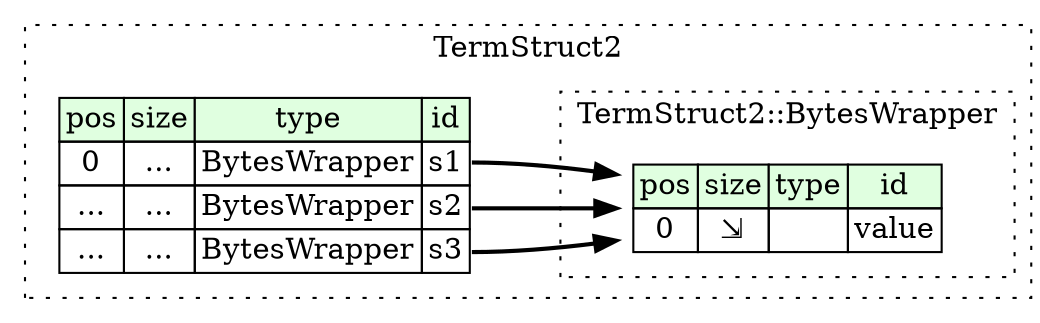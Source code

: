 digraph {
	rankdir=LR;
	node [shape=plaintext];
	subgraph cluster__term_struct2 {
		label="TermStruct2";
		graph[style=dotted];

		term_struct2__seq [label=<<TABLE BORDER="0" CELLBORDER="1" CELLSPACING="0">
			<TR><TD BGCOLOR="#E0FFE0">pos</TD><TD BGCOLOR="#E0FFE0">size</TD><TD BGCOLOR="#E0FFE0">type</TD><TD BGCOLOR="#E0FFE0">id</TD></TR>
			<TR><TD PORT="s1_pos">0</TD><TD PORT="s1_size">...</TD><TD>BytesWrapper</TD><TD PORT="s1_type">s1</TD></TR>
			<TR><TD PORT="s2_pos">...</TD><TD PORT="s2_size">...</TD><TD>BytesWrapper</TD><TD PORT="s2_type">s2</TD></TR>
			<TR><TD PORT="s3_pos">...</TD><TD PORT="s3_size">...</TD><TD>BytesWrapper</TD><TD PORT="s3_type">s3</TD></TR>
		</TABLE>>];
		subgraph cluster__bytes_wrapper {
			label="TermStruct2::BytesWrapper";
			graph[style=dotted];

			bytes_wrapper__seq [label=<<TABLE BORDER="0" CELLBORDER="1" CELLSPACING="0">
				<TR><TD BGCOLOR="#E0FFE0">pos</TD><TD BGCOLOR="#E0FFE0">size</TD><TD BGCOLOR="#E0FFE0">type</TD><TD BGCOLOR="#E0FFE0">id</TD></TR>
				<TR><TD PORT="value_pos">0</TD><TD PORT="value_size">⇲</TD><TD></TD><TD PORT="value_type">value</TD></TR>
			</TABLE>>];
		}
	}
	term_struct2__seq:s1_type -> bytes_wrapper__seq [style=bold];
	term_struct2__seq:s2_type -> bytes_wrapper__seq [style=bold];
	term_struct2__seq:s3_type -> bytes_wrapper__seq [style=bold];
}
